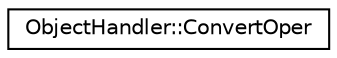 digraph "Graphical Class Hierarchy"
{
  edge [fontname="Helvetica",fontsize="10",labelfontname="Helvetica",labelfontsize="10"];
  node [fontname="Helvetica",fontsize="10",shape=record];
  rankdir="LR";
  Node0 [label="ObjectHandler::ConvertOper",height=0.2,width=0.4,color="black", fillcolor="white", style="filled",URL="$class_object_handler_1_1_convert_oper.html",tooltip="Perform datatype conversions of OPERs. "];
}
